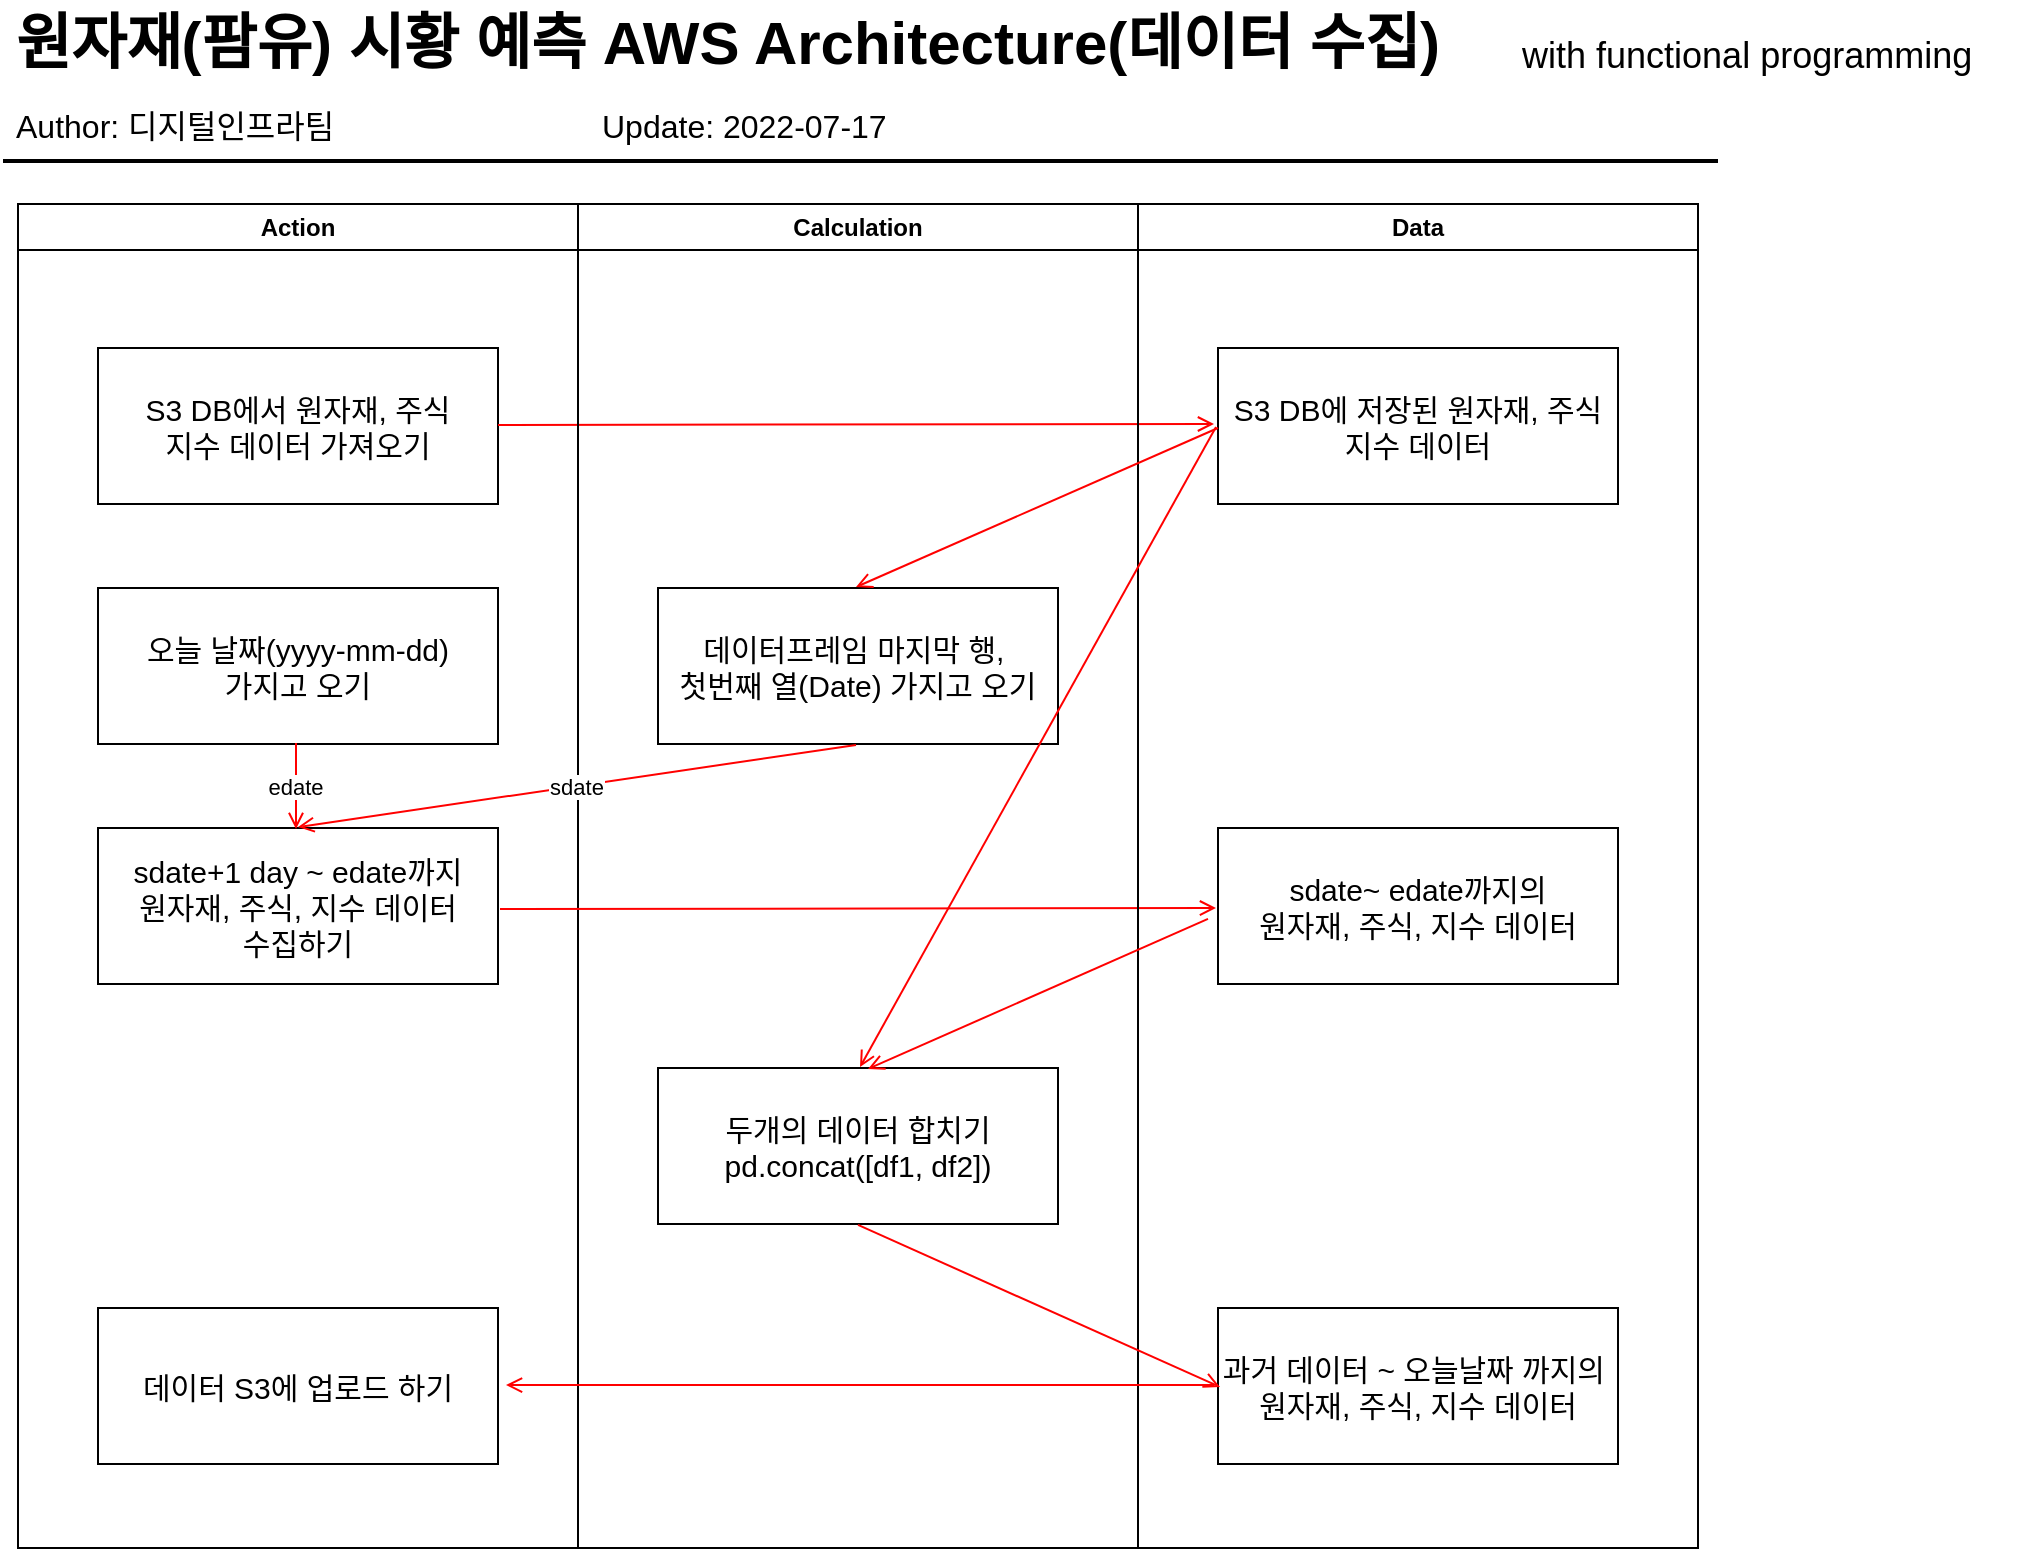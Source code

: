<mxfile version="20.1.1" type="github">
  <diagram name="Page-1" id="e7e014a7-5840-1c2e-5031-d8a46d1fe8dd">
    <mxGraphModel dx="1383" dy="731" grid="1" gridSize="10" guides="1" tooltips="1" connect="1" arrows="1" fold="1" page="1" pageScale="1" pageWidth="1169" pageHeight="826" background="none" math="0" shadow="0">
      <root>
        <mxCell id="0" />
        <mxCell id="1" parent="0" />
        <mxCell id="2" value="Action" style="swimlane;whiteSpace=wrap" parent="1" vertex="1">
          <mxGeometry x="40" y="128" width="280" height="672" as="geometry" />
        </mxCell>
        <mxCell id="7" value="S3 DB에서 원자재, 주식&#xa;지수 데이터 가져오기" style="fontSize=15;" parent="2" vertex="1">
          <mxGeometry x="40" y="72" width="200" height="78" as="geometry" />
        </mxCell>
        <mxCell id="20" value="" style="endArrow=open;strokeColor=#FF0000;endFill=1;rounded=0;entryX=-0.01;entryY=0.487;entryDx=0;entryDy=0;entryPerimeter=0;" parent="2" target="5UBM1-Wupk07-t0-wOQC-48" edge="1">
          <mxGeometry relative="1" as="geometry">
            <mxPoint x="240" y="110.5" as="sourcePoint" />
            <mxPoint x="425" y="110.5" as="targetPoint" />
          </mxGeometry>
        </mxCell>
        <mxCell id="5UBM1-Wupk07-t0-wOQC-54" value="오늘 날짜(yyyy-mm-dd)&#xa;가지고 오기" style="fontSize=15;" parent="2" vertex="1">
          <mxGeometry x="40" y="192" width="200" height="78" as="geometry" />
        </mxCell>
        <mxCell id="5UBM1-Wupk07-t0-wOQC-55" value="sdate+1 day ~ edate까지&#xa;원자재, 주식, 지수 데이터&#xa;수집하기" style="fontSize=15;" parent="2" vertex="1">
          <mxGeometry x="40" y="312" width="200" height="78" as="geometry" />
        </mxCell>
        <mxCell id="5UBM1-Wupk07-t0-wOQC-56" value="edate" style="endArrow=open;strokeColor=#FF0000;endFill=1;rounded=0;entryX=0.495;entryY=0.006;entryDx=0;entryDy=0;entryPerimeter=0;exitX=0.495;exitY=0.994;exitDx=0;exitDy=0;exitPerimeter=0;" parent="2" source="5UBM1-Wupk07-t0-wOQC-54" target="5UBM1-Wupk07-t0-wOQC-55" edge="1">
          <mxGeometry relative="1" as="geometry">
            <mxPoint x="250" y="120.5" as="sourcePoint" />
            <mxPoint x="608" y="119.986" as="targetPoint" />
          </mxGeometry>
        </mxCell>
        <mxCell id="5UBM1-Wupk07-t0-wOQC-65" value="데이터 S3에 업로드 하기" style="fontSize=15;" parent="2" vertex="1">
          <mxGeometry x="40" y="552" width="200" height="78" as="geometry" />
        </mxCell>
        <mxCell id="3" value="Calculation" style="swimlane;whiteSpace=wrap" parent="1" vertex="1">
          <mxGeometry x="320" y="128" width="280" height="672" as="geometry" />
        </mxCell>
        <mxCell id="5UBM1-Wupk07-t0-wOQC-49" value="데이터프레임 마지막 행, &#xa;첫번째 열(Date) 가지고 오기" style="fontSize=15;" parent="3" vertex="1">
          <mxGeometry x="40" y="192" width="200" height="78" as="geometry" />
        </mxCell>
        <mxCell id="5UBM1-Wupk07-t0-wOQC-60" value="" style="endArrow=open;strokeColor=#FF0000;endFill=1;rounded=0;entryX=-0.01;entryY=0.487;entryDx=0;entryDy=0;entryPerimeter=0;" parent="3" edge="1">
          <mxGeometry relative="1" as="geometry">
            <mxPoint x="-39" y="352.51" as="sourcePoint" />
            <mxPoint x="319" y="351.996" as="targetPoint" />
          </mxGeometry>
        </mxCell>
        <mxCell id="5UBM1-Wupk07-t0-wOQC-62" value="두개의 데이터 합치기&#xa;pd.concat([df1, df2])" style="fontSize=15;" parent="3" vertex="1">
          <mxGeometry x="40" y="432" width="200" height="78" as="geometry" />
        </mxCell>
        <mxCell id="4" value="Data" style="swimlane;whiteSpace=wrap" parent="1" vertex="1">
          <mxGeometry x="600" y="128" width="280" height="672" as="geometry" />
        </mxCell>
        <mxCell id="5UBM1-Wupk07-t0-wOQC-48" value="S3 DB에 저장된 원자재, 주식&#xa;지수 데이터" style="fontSize=15;" parent="4" vertex="1">
          <mxGeometry x="40" y="72" width="200" height="78" as="geometry" />
        </mxCell>
        <mxCell id="5UBM1-Wupk07-t0-wOQC-58" value="sdate~ edate까지의&#xa;원자재, 주식, 지수 데이터" style="fontSize=15;" parent="4" vertex="1">
          <mxGeometry x="40" y="312" width="200" height="78" as="geometry" />
        </mxCell>
        <mxCell id="5UBM1-Wupk07-t0-wOQC-64" value="과거 데이터 ~ 오늘날짜 까지의 &#xa;원자재, 주식, 지수 데이터" style="fontSize=15;" parent="4" vertex="1">
          <mxGeometry x="40" y="552" width="200" height="78" as="geometry" />
        </mxCell>
        <mxCell id="5UBM1-Wupk07-t0-wOQC-41" value="원자재(팜유) 시황 예측 AWS Architecture(데이터 수집)" style="text;html=1;resizable=0;points=[];autosize=1;align=left;verticalAlign=top;spacingTop=-4;fontSize=30;fontStyle=1;labelBackgroundColor=none;" parent="1" vertex="1">
          <mxGeometry x="36.5" y="26.5" width="710" height="40" as="geometry" />
        </mxCell>
        <mxCell id="5UBM1-Wupk07-t0-wOQC-42" value="Author: 디지털인프라팀" style="text;html=1;resizable=0;points=[];autosize=1;align=left;verticalAlign=top;spacingTop=-4;fontSize=16;labelBackgroundColor=none;" parent="1" vertex="1">
          <mxGeometry x="36.5" y="76.5" width="190" height="30" as="geometry" />
        </mxCell>
        <mxCell id="5UBM1-Wupk07-t0-wOQC-43" value="" style="line;strokeWidth=2;html=1;fontSize=14;labelBackgroundColor=none;" parent="1" vertex="1">
          <mxGeometry x="32.5" y="101.5" width="857.5" height="10" as="geometry" />
        </mxCell>
        <mxCell id="5UBM1-Wupk07-t0-wOQC-44" value="Update: 2022-07-17" style="text;html=1;resizable=0;points=[];autosize=1;align=left;verticalAlign=top;spacingTop=-4;fontSize=16;labelBackgroundColor=none;" parent="1" vertex="1">
          <mxGeometry x="330" y="76.5" width="170" height="30" as="geometry" />
        </mxCell>
        <mxCell id="5UBM1-Wupk07-t0-wOQC-53" value="" style="endArrow=open;strokeColor=#FF0000;endFill=1;rounded=0;entryX=0.495;entryY=-0.006;entryDx=0;entryDy=0;entryPerimeter=0;" parent="1" target="5UBM1-Wupk07-t0-wOQC-49" edge="1">
          <mxGeometry relative="1" as="geometry">
            <mxPoint x="640" y="240" as="sourcePoint" />
            <mxPoint x="648" y="247.986" as="targetPoint" />
          </mxGeometry>
        </mxCell>
        <mxCell id="5UBM1-Wupk07-t0-wOQC-57" value="sdate" style="endArrow=open;strokeColor=#FF0000;endFill=1;rounded=0;entryX=0.5;entryY=-0.006;entryDx=0;entryDy=0;entryPerimeter=0;exitX=0.495;exitY=1.006;exitDx=0;exitDy=0;exitPerimeter=0;" parent="1" source="5UBM1-Wupk07-t0-wOQC-49" target="5UBM1-Wupk07-t0-wOQC-55" edge="1">
          <mxGeometry relative="1" as="geometry">
            <mxPoint x="189" y="407.532" as="sourcePoint" />
            <mxPoint x="189" y="450.468" as="targetPoint" />
          </mxGeometry>
        </mxCell>
        <mxCell id="5UBM1-Wupk07-t0-wOQC-61" value="" style="endArrow=open;strokeColor=#FF0000;endFill=1;rounded=0;entryX=0.505;entryY=-0.006;entryDx=0;entryDy=0;entryPerimeter=0;exitX=-0.005;exitY=0.506;exitDx=0;exitDy=0;exitPerimeter=0;" parent="1" source="5UBM1-Wupk07-t0-wOQC-48" target="5UBM1-Wupk07-t0-wOQC-62" edge="1">
          <mxGeometry relative="1" as="geometry">
            <mxPoint x="650" y="250" as="sourcePoint" />
            <mxPoint x="469" y="329.532" as="targetPoint" />
          </mxGeometry>
        </mxCell>
        <mxCell id="5UBM1-Wupk07-t0-wOQC-63" value="" style="endArrow=open;strokeColor=#FF0000;endFill=1;rounded=0;entryX=0.525;entryY=0.006;entryDx=0;entryDy=0;entryPerimeter=0;exitX=-0.025;exitY=0.583;exitDx=0;exitDy=0;exitPerimeter=0;" parent="1" source="5UBM1-Wupk07-t0-wOQC-58" target="5UBM1-Wupk07-t0-wOQC-62" edge="1">
          <mxGeometry relative="1" as="geometry">
            <mxPoint x="649" y="249.468" as="sourcePoint" />
            <mxPoint x="471" y="569.532" as="targetPoint" />
          </mxGeometry>
        </mxCell>
        <mxCell id="5UBM1-Wupk07-t0-wOQC-66" value="" style="endArrow=open;strokeColor=#FF0000;endFill=1;rounded=0;entryX=1.02;entryY=0.494;entryDx=0;entryDy=0;entryPerimeter=0;exitX=-0.01;exitY=0.494;exitDx=0;exitDy=0;exitPerimeter=0;" parent="1" source="5UBM1-Wupk07-t0-wOQC-64" target="5UBM1-Wupk07-t0-wOQC-65" edge="1">
          <mxGeometry relative="1" as="geometry">
            <mxPoint x="350" y="605.004" as="sourcePoint" />
            <mxPoint x="180" y="679.998" as="targetPoint" />
          </mxGeometry>
        </mxCell>
        <mxCell id="5UBM1-Wupk07-t0-wOQC-69" value="" style="endArrow=open;strokeColor=#FF0000;endFill=1;rounded=0;entryX=0.005;entryY=0.506;entryDx=0;entryDy=0;entryPerimeter=0;exitX=0.5;exitY=1.006;exitDx=0;exitDy=0;exitPerimeter=0;" parent="1" source="5UBM1-Wupk07-t0-wOQC-62" target="5UBM1-Wupk07-t0-wOQC-64" edge="1">
          <mxGeometry relative="1" as="geometry">
            <mxPoint x="560" y="599" as="sourcePoint" />
            <mxPoint x="640" y="598" as="targetPoint" />
          </mxGeometry>
        </mxCell>
        <mxCell id="5UBM1-Wupk07-t0-wOQC-70" value="&lt;span style=&quot;font-weight: normal;&quot;&gt;&lt;font style=&quot;font-size: 18px;&quot;&gt;with functional programming&lt;/font&gt;&lt;/span&gt;" style="text;html=1;resizable=0;points=[];autosize=1;align=left;verticalAlign=top;spacingTop=-4;fontSize=21;fontStyle=1;labelBackgroundColor=none;" parent="1" vertex="1">
          <mxGeometry x="790" y="36.5" width="250" height="30" as="geometry" />
        </mxCell>
      </root>
    </mxGraphModel>
  </diagram>
</mxfile>

